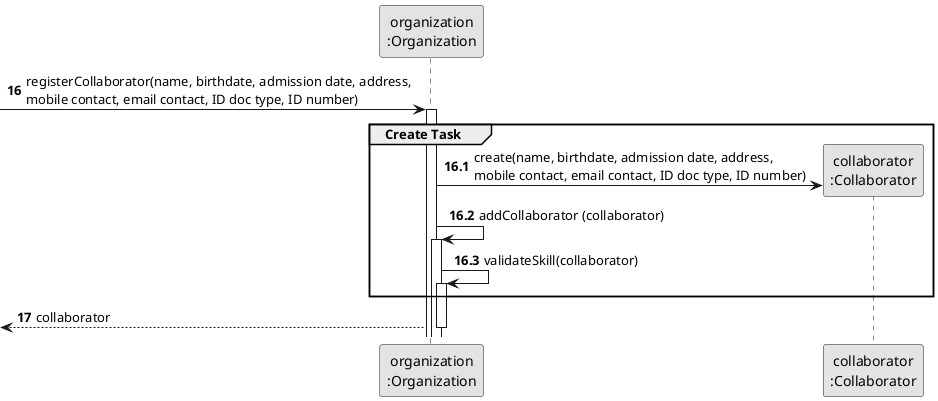 @startuml
skinparam monochrome true
skinparam packageStyle rectangle
skinparam shadowing false

participant "organization\n:Organization" as ORG
participant "collaborator\n:Collaborator" as COLABORADOR

autonumber 16
-> ORG: registerCollaborator(name, birthdate, admission date, address, \nmobile contact, email contact, ID doc type, ID number)

autonumber 16.1
activate ORG
    group Create Task

        ORG -> COLABORADOR**: create(name, birthdate, admission date, address, \nmobile contact, email contact, ID doc type, ID number)
        ORG -> ORG: addCollaborator (collaborator)

        activate ORG
            ORG -> ORG: validateSkill(collaborator)
            activate ORG
    end

    autonumber 17
    <-- ORG : collaborator
deactivate ORG


@enduml